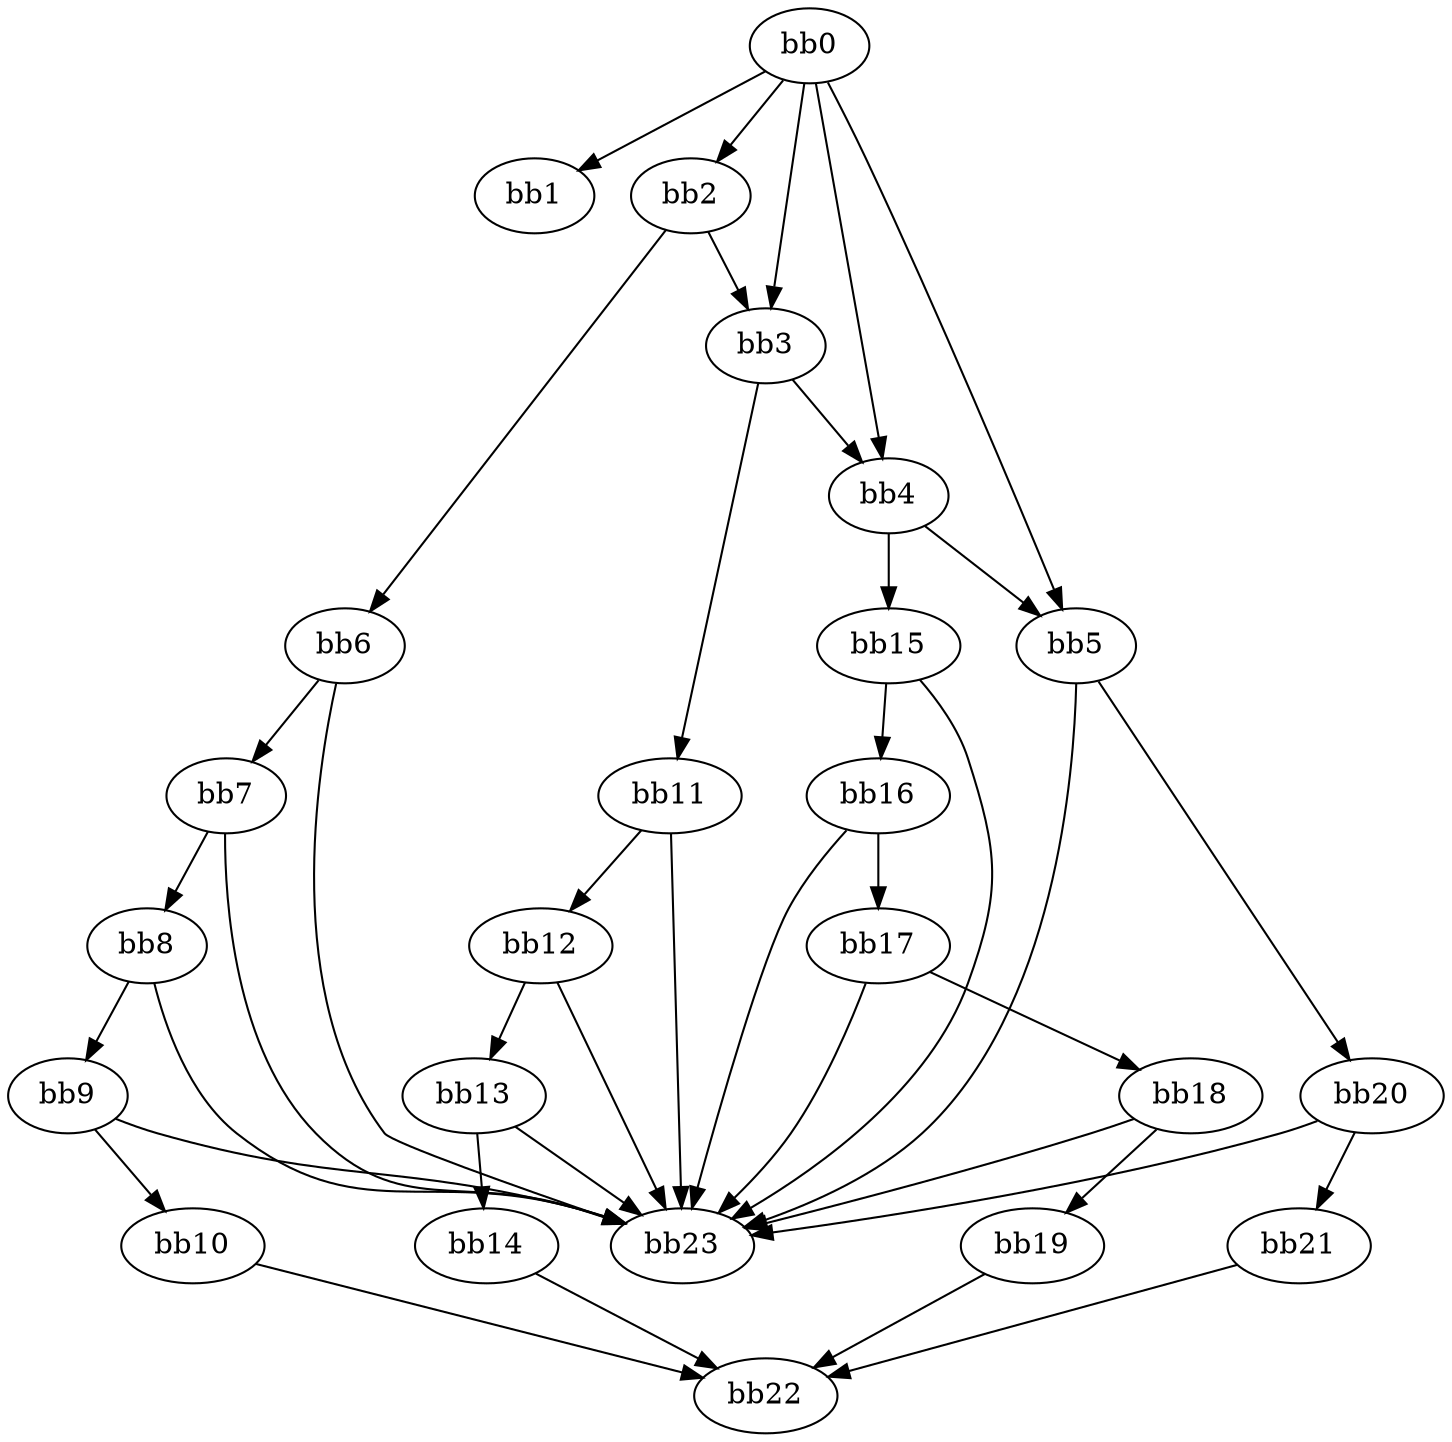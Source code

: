 digraph {
    0 [ label = "bb0\l" ]
    1 [ label = "bb1\l" ]
    2 [ label = "bb2\l" ]
    3 [ label = "bb3\l" ]
    4 [ label = "bb4\l" ]
    5 [ label = "bb5\l" ]
    6 [ label = "bb6\l" ]
    7 [ label = "bb7\l" ]
    8 [ label = "bb8\l" ]
    9 [ label = "bb9\l" ]
    10 [ label = "bb10\l" ]
    11 [ label = "bb11\l" ]
    12 [ label = "bb12\l" ]
    13 [ label = "bb13\l" ]
    14 [ label = "bb14\l" ]
    15 [ label = "bb15\l" ]
    16 [ label = "bb16\l" ]
    17 [ label = "bb17\l" ]
    18 [ label = "bb18\l" ]
    19 [ label = "bb19\l" ]
    20 [ label = "bb20\l" ]
    21 [ label = "bb21\l" ]
    22 [ label = "bb22\l" ]
    23 [ label = "bb23\l" ]
    0 -> 1 [ ]
    0 -> 2 [ ]
    0 -> 3 [ ]
    0 -> 4 [ ]
    0 -> 5 [ ]
    2 -> 3 [ ]
    2 -> 6 [ ]
    3 -> 4 [ ]
    3 -> 11 [ ]
    4 -> 5 [ ]
    4 -> 15 [ ]
    5 -> 20 [ ]
    5 -> 23 [ ]
    6 -> 7 [ ]
    6 -> 23 [ ]
    7 -> 8 [ ]
    7 -> 23 [ ]
    8 -> 9 [ ]
    8 -> 23 [ ]
    9 -> 10 [ ]
    9 -> 23 [ ]
    10 -> 22 [ ]
    11 -> 12 [ ]
    11 -> 23 [ ]
    12 -> 13 [ ]
    12 -> 23 [ ]
    13 -> 14 [ ]
    13 -> 23 [ ]
    14 -> 22 [ ]
    15 -> 16 [ ]
    15 -> 23 [ ]
    16 -> 17 [ ]
    16 -> 23 [ ]
    17 -> 18 [ ]
    17 -> 23 [ ]
    18 -> 19 [ ]
    18 -> 23 [ ]
    19 -> 22 [ ]
    20 -> 21 [ ]
    20 -> 23 [ ]
    21 -> 22 [ ]
}

